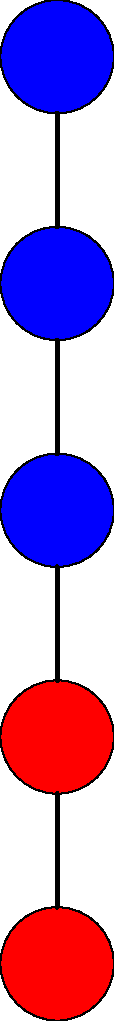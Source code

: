 settings.outformat ="png";
unitsize(2cm);

import graph;
void vertex(int n, int m, pen c){
    filldraw(circle((2*n, 2*m), 1/2), c);
}

void grid(int n, int m){
    for (int i = 0; i<n-1; ++i){
        for (int j = 0; j<m; ++j){
            draw((2*i +1/2, 2*j) -- (2*i + 3/2, 2*j), linewidth(2));
        }
    }
    for (int i = 0; i<n; ++i){
        for (int j = 0; j<m-1; ++j){
            draw((2*i, 2*j+1/2) -- (2*i, 2*j + 3/2), linewidth(2));
        }
    }
}

vertex(0, 0, red);
vertex(0, 1, red);
vertex(0, 2, blue);
vertex(0, 3, blue);
vertex(0, 4, blue);
grid(1, 5);